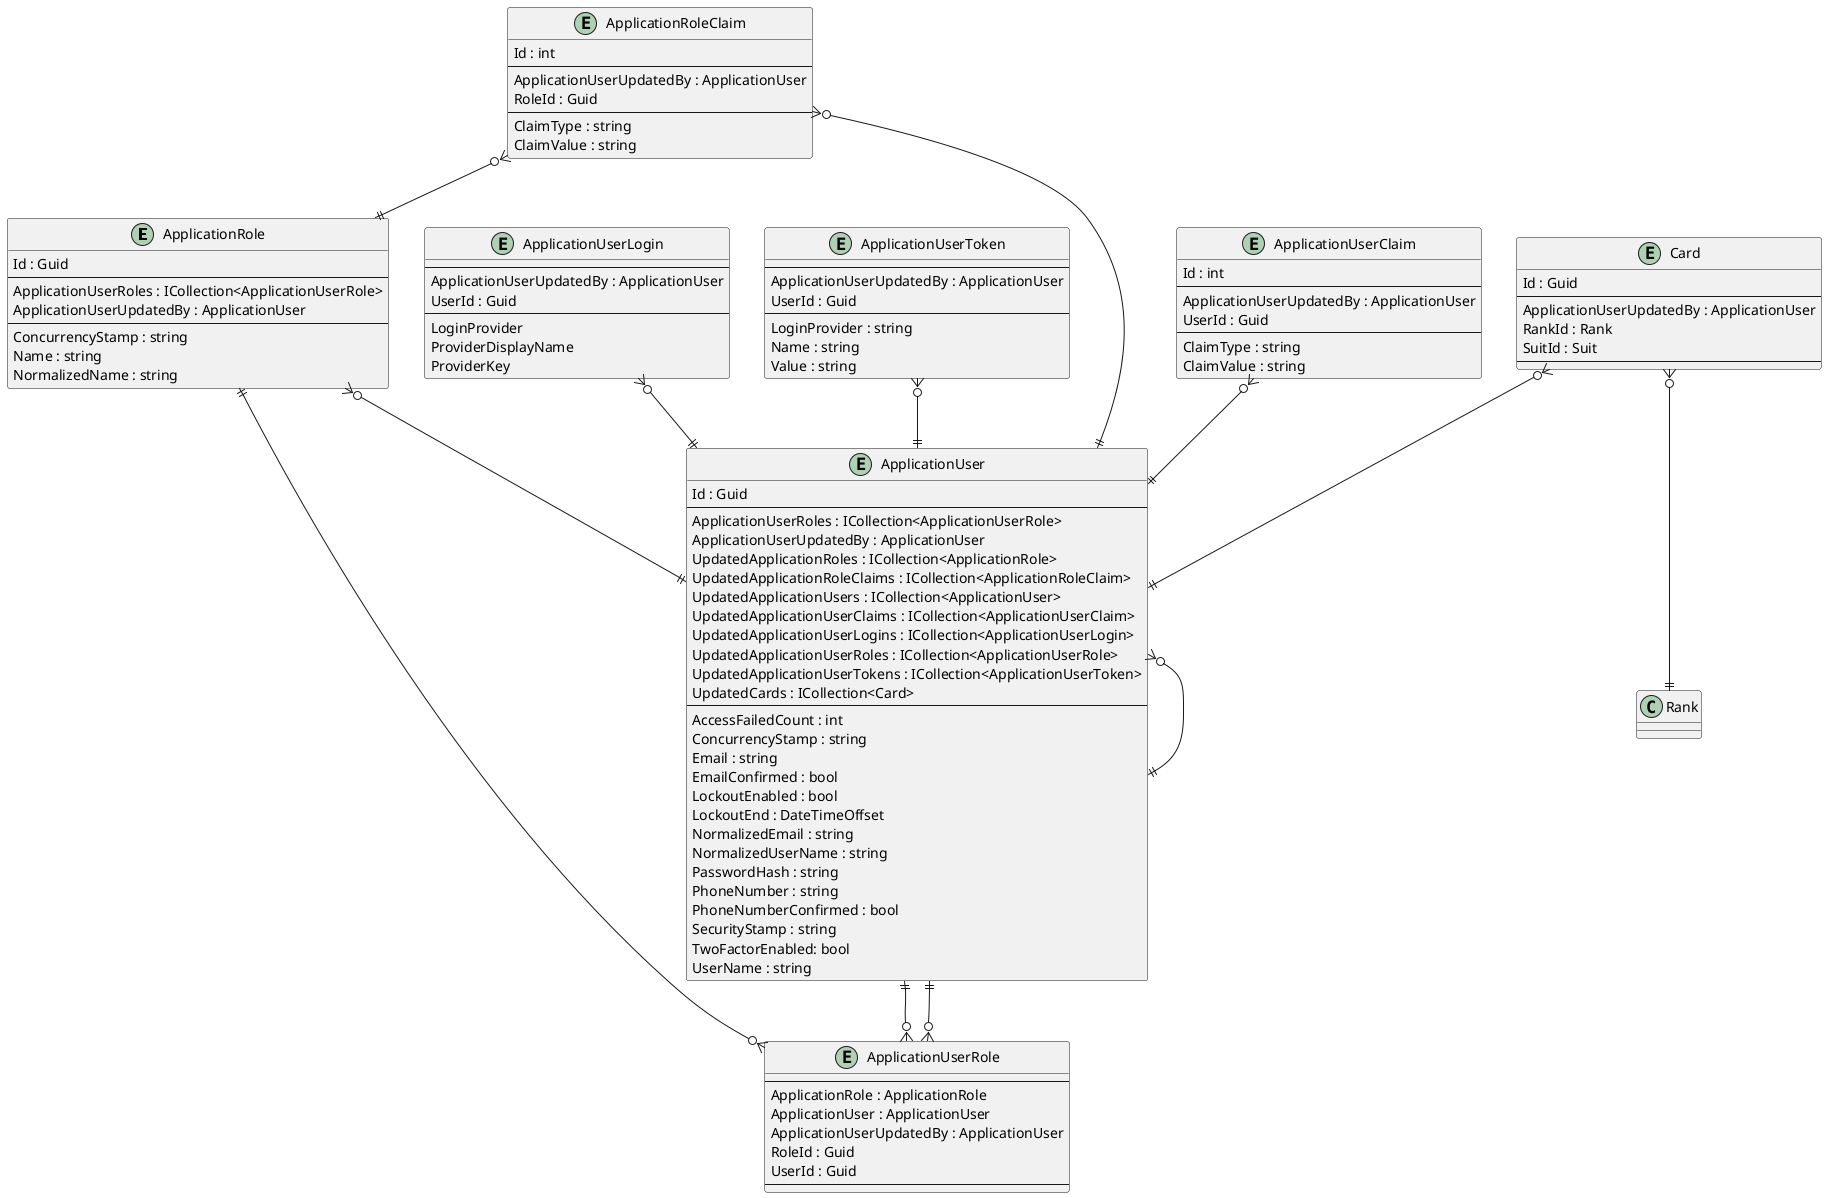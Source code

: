 @startuml

entity ApplicationRole {
    Id : Guid
    --
    ApplicationUserRoles : ICollection<ApplicationUserRole>
    ApplicationUserUpdatedBy : ApplicationUser
    --
    ConcurrencyStamp : string
    Name : string
    NormalizedName : string
}

entity ApplicationRoleClaim {
    Id : int
    --
    ApplicationUserUpdatedBy : ApplicationUser
    RoleId : Guid
    --
    ClaimType : string
    ClaimValue : string
}

entity ApplicationUser {
    Id : Guid
    --
    ApplicationUserRoles : ICollection<ApplicationUserRole>
    ApplicationUserUpdatedBy : ApplicationUser
    UpdatedApplicationRoles : ICollection<ApplicationRole>
    UpdatedApplicationRoleClaims : ICollection<ApplicationRoleClaim>
    UpdatedApplicationUsers : ICollection<ApplicationUser>
    UpdatedApplicationUserClaims : ICollection<ApplicationUserClaim>
    UpdatedApplicationUserLogins : ICollection<ApplicationUserLogin>
    UpdatedApplicationUserRoles : ICollection<ApplicationUserRole>
    UpdatedApplicationUserTokens : ICollection<ApplicationUserToken>
    UpdatedCards : ICollection<Card>
    ' ApplicationUserKeyCodePlaceholder
    --
    AccessFailedCount : int
    ConcurrencyStamp : string
    Email : string
    EmailConfirmed : bool
    LockoutEnabled : bool
    LockoutEnd : DateTimeOffset
    NormalizedEmail : string
    NormalizedUserName : string
    PasswordHash : string
    PhoneNumber : string
    PhoneNumberConfirmed : bool
    SecurityStamp : string
    TwoFactorEnabled: bool
    UserName : string
}

entity ApplicationUserClaim {
    Id : int
    --
    ApplicationUserUpdatedBy : ApplicationUser
    UserId : Guid
    --
    ClaimType : string
    ClaimValue : string
}

entity ApplicationUserLogin {
    --
    ApplicationUserUpdatedBy : ApplicationUser
    UserId : Guid
    --
    LoginProvider
    ProviderDisplayName
    ProviderKey
}

entity ApplicationUserRole {
    --
    ApplicationRole : ApplicationRole
    ApplicationUser : ApplicationUser
    ApplicationUserUpdatedBy : ApplicationUser
    RoleId : Guid
    UserId : Guid
    --
}

entity ApplicationUserToken {
    --
    ApplicationUserUpdatedBy : ApplicationUser
    UserId : Guid
    --
    LoginProvider : string
    Name : string
    Value : string
}

entity Card {
    Id : Guid
    --
    ApplicationUserUpdatedBy : ApplicationUser
    RankId : Rank
    SuitId : Suit
    ' CardKeyCodePlaceholder
    --
    ' CardPropertyCodePlaceholder
}

' EntityCodePlaceholder

ApplicationRole ||--o{ ApplicationUserRole
ApplicationRole }o--|| ApplicationUser
ApplicationRoleClaim }o--|| ApplicationRole
ApplicationRoleClaim }o--|| ApplicationUser
ApplicationUser }o--|| ApplicationUser
ApplicationUser ||--o{ ApplicationUserRole
ApplicationUserClaim }o--|| ApplicationUser
ApplicationUserLogin }o--|| ApplicationUser
ApplicationUserRole }o--|| ApplicationUser
ApplicationUserToken }o--|| ApplicationUser

Card }o--|| ApplicationUser
Card }o--|| Rank
' RelationshipCodePlaceholder

@enduml
